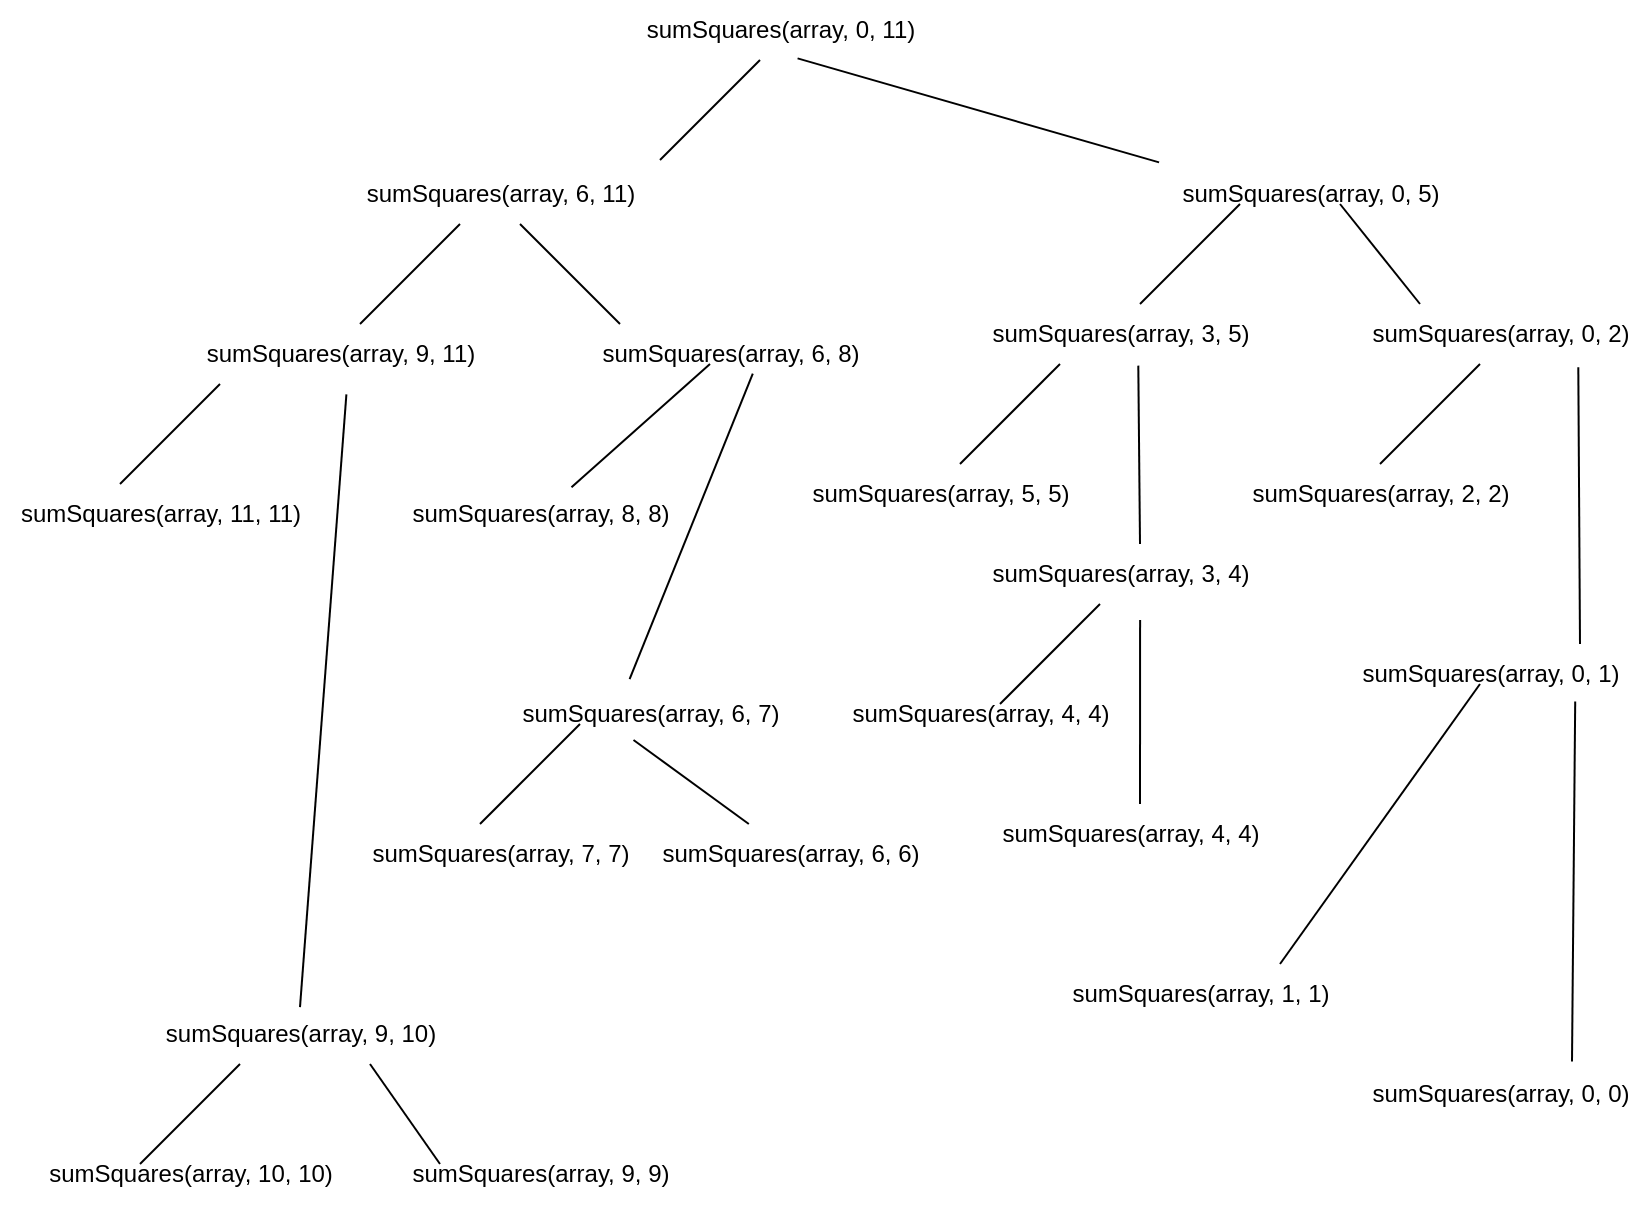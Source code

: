 <mxfile version="24.4.6" type="device">
  <diagram name="Page-1" id="_jZMYf1KCAnlHwIajxrD">
    <mxGraphModel dx="1290" dy="522" grid="1" gridSize="10" guides="1" tooltips="1" connect="1" arrows="1" fold="1" page="1" pageScale="1" pageWidth="850" pageHeight="1100" math="0" shadow="0">
      <root>
        <mxCell id="0" />
        <mxCell id="1" parent="0" />
        <mxCell id="G9r-yp_i01ec13uEI8TS-1" value="sumSquares(array, 0, 11)" style="text;html=1;align=center;verticalAlign=middle;resizable=0;points=[];autosize=1;strokeColor=none;fillColor=none;" vertex="1" parent="1">
          <mxGeometry x="310" y="68" width="160" height="30" as="geometry" />
        </mxCell>
        <mxCell id="G9r-yp_i01ec13uEI8TS-2" value="" style="endArrow=none;html=1;rounded=0;" edge="1" parent="1">
          <mxGeometry width="50" height="50" relative="1" as="geometry">
            <mxPoint x="330" y="148" as="sourcePoint" />
            <mxPoint x="380" y="98" as="targetPoint" />
          </mxGeometry>
        </mxCell>
        <mxCell id="G9r-yp_i01ec13uEI8TS-3" value="" style="endArrow=none;html=1;rounded=0;exitX=0.555;exitY=0.973;exitDx=0;exitDy=0;exitPerimeter=0;entryX=-0.003;entryY=-0.027;entryDx=0;entryDy=0;entryPerimeter=0;" edge="1" parent="1" source="G9r-yp_i01ec13uEI8TS-1" target="G9r-yp_i01ec13uEI8TS-5">
          <mxGeometry width="50" height="50" relative="1" as="geometry">
            <mxPoint x="390" y="160" as="sourcePoint" />
            <mxPoint x="440" y="150" as="targetPoint" />
          </mxGeometry>
        </mxCell>
        <mxCell id="G9r-yp_i01ec13uEI8TS-4" value="sumSquares(array, 6, 11)" style="text;html=1;align=center;verticalAlign=middle;resizable=0;points=[];autosize=1;strokeColor=none;fillColor=none;" vertex="1" parent="1">
          <mxGeometry x="170" y="150" width="160" height="30" as="geometry" />
        </mxCell>
        <mxCell id="G9r-yp_i01ec13uEI8TS-5" value="sumSquares(array, 0, 5)" style="text;html=1;align=center;verticalAlign=middle;resizable=0;points=[];autosize=1;strokeColor=none;fillColor=none;" vertex="1" parent="1">
          <mxGeometry x="580" y="150" width="150" height="30" as="geometry" />
        </mxCell>
        <mxCell id="G9r-yp_i01ec13uEI8TS-6" value="" style="endArrow=none;html=1;rounded=0;" edge="1" parent="1">
          <mxGeometry width="50" height="50" relative="1" as="geometry">
            <mxPoint x="180" y="230" as="sourcePoint" />
            <mxPoint x="230" y="180" as="targetPoint" />
          </mxGeometry>
        </mxCell>
        <mxCell id="G9r-yp_i01ec13uEI8TS-7" value="" style="endArrow=none;html=1;rounded=0;" edge="1" parent="1">
          <mxGeometry width="50" height="50" relative="1" as="geometry">
            <mxPoint x="310" y="230" as="sourcePoint" />
            <mxPoint x="260" y="180" as="targetPoint" />
          </mxGeometry>
        </mxCell>
        <mxCell id="G9r-yp_i01ec13uEI8TS-8" value="sumSquares(array, 9, 11)" style="text;html=1;align=center;verticalAlign=middle;resizable=0;points=[];autosize=1;strokeColor=none;fillColor=none;" vertex="1" parent="1">
          <mxGeometry x="90" y="230" width="160" height="30" as="geometry" />
        </mxCell>
        <mxCell id="G9r-yp_i01ec13uEI8TS-9" value="sumSquares(array, 6, 8)" style="text;html=1;align=center;verticalAlign=middle;resizable=0;points=[];autosize=1;strokeColor=none;fillColor=none;" vertex="1" parent="1">
          <mxGeometry x="290" y="230" width="150" height="30" as="geometry" />
        </mxCell>
        <mxCell id="G9r-yp_i01ec13uEI8TS-10" value="" style="endArrow=none;html=1;rounded=0;" edge="1" parent="1">
          <mxGeometry width="50" height="50" relative="1" as="geometry">
            <mxPoint x="60" y="310" as="sourcePoint" />
            <mxPoint x="110" y="260" as="targetPoint" />
          </mxGeometry>
        </mxCell>
        <mxCell id="G9r-yp_i01ec13uEI8TS-11" value="sumSquares(array, 11, 11)" style="text;html=1;align=center;verticalAlign=middle;resizable=0;points=[];autosize=1;strokeColor=none;fillColor=none;" vertex="1" parent="1">
          <mxGeometry y="310" width="160" height="30" as="geometry" />
        </mxCell>
        <mxCell id="G9r-yp_i01ec13uEI8TS-12" value="" style="endArrow=none;html=1;rounded=0;entryX=0.52;entryY=1.173;entryDx=0;entryDy=0;entryPerimeter=0;exitX=0.5;exitY=0.053;exitDx=0;exitDy=0;exitPerimeter=0;" edge="1" parent="1" source="G9r-yp_i01ec13uEI8TS-13" target="G9r-yp_i01ec13uEI8TS-8">
          <mxGeometry width="50" height="50" relative="1" as="geometry">
            <mxPoint x="210" y="300" as="sourcePoint" />
            <mxPoint x="450" y="250" as="targetPoint" />
          </mxGeometry>
        </mxCell>
        <mxCell id="G9r-yp_i01ec13uEI8TS-13" value="sumSquares(array, 9, 10)" style="text;html=1;align=center;verticalAlign=middle;resizable=0;points=[];autosize=1;strokeColor=none;fillColor=none;" vertex="1" parent="1">
          <mxGeometry x="70" y="570" width="160" height="30" as="geometry" />
        </mxCell>
        <mxCell id="G9r-yp_i01ec13uEI8TS-14" value="" style="endArrow=none;html=1;rounded=0;" edge="1" parent="1">
          <mxGeometry width="50" height="50" relative="1" as="geometry">
            <mxPoint x="70" y="650" as="sourcePoint" />
            <mxPoint x="120" y="600" as="targetPoint" />
          </mxGeometry>
        </mxCell>
        <mxCell id="G9r-yp_i01ec13uEI8TS-16" value="" style="endArrow=none;html=1;rounded=0;" edge="1" parent="1">
          <mxGeometry width="50" height="50" relative="1" as="geometry">
            <mxPoint x="220" y="650" as="sourcePoint" />
            <mxPoint x="185" y="600" as="targetPoint" />
          </mxGeometry>
        </mxCell>
        <mxCell id="G9r-yp_i01ec13uEI8TS-17" value="sumSquares(array, 10, 10)" style="text;html=1;align=center;verticalAlign=middle;resizable=0;points=[];autosize=1;strokeColor=none;fillColor=none;" vertex="1" parent="1">
          <mxGeometry x="10" y="640" width="170" height="30" as="geometry" />
        </mxCell>
        <mxCell id="G9r-yp_i01ec13uEI8TS-18" value="sumSquares(array, 9, 9)" style="text;html=1;align=center;verticalAlign=middle;resizable=0;points=[];autosize=1;strokeColor=none;fillColor=none;" vertex="1" parent="1">
          <mxGeometry x="195" y="640" width="150" height="30" as="geometry" />
        </mxCell>
        <mxCell id="G9r-yp_i01ec13uEI8TS-19" value="" style="endArrow=none;html=1;rounded=0;exitX=0.605;exitY=0.053;exitDx=0;exitDy=0;exitPerimeter=0;" edge="1" parent="1" source="G9r-yp_i01ec13uEI8TS-21">
          <mxGeometry width="50" height="50" relative="1" as="geometry">
            <mxPoint x="340" y="310" as="sourcePoint" />
            <mxPoint x="355" y="250" as="targetPoint" />
          </mxGeometry>
        </mxCell>
        <mxCell id="G9r-yp_i01ec13uEI8TS-20" value="" style="endArrow=none;html=1;rounded=0;entryX=0.576;entryY=0.827;entryDx=0;entryDy=0;entryPerimeter=0;exitX=0.432;exitY=-0.08;exitDx=0;exitDy=0;exitPerimeter=0;" edge="1" parent="1" source="G9r-yp_i01ec13uEI8TS-22" target="G9r-yp_i01ec13uEI8TS-9">
          <mxGeometry width="50" height="50" relative="1" as="geometry">
            <mxPoint x="430" y="310" as="sourcePoint" />
            <mxPoint x="450" y="250" as="targetPoint" />
          </mxGeometry>
        </mxCell>
        <mxCell id="G9r-yp_i01ec13uEI8TS-21" value="sumSquares(array, 8, 8)" style="text;html=1;align=center;verticalAlign=middle;resizable=0;points=[];autosize=1;strokeColor=none;fillColor=none;" vertex="1" parent="1">
          <mxGeometry x="195" y="310" width="150" height="30" as="geometry" />
        </mxCell>
        <mxCell id="G9r-yp_i01ec13uEI8TS-22" value="sumSquares(array, 6, 7)" style="text;html=1;align=center;verticalAlign=middle;resizable=0;points=[];autosize=1;strokeColor=none;fillColor=none;" vertex="1" parent="1">
          <mxGeometry x="250" y="410" width="150" height="30" as="geometry" />
        </mxCell>
        <mxCell id="G9r-yp_i01ec13uEI8TS-23" value="" style="endArrow=none;html=1;rounded=0;" edge="1" parent="1">
          <mxGeometry width="50" height="50" relative="1" as="geometry">
            <mxPoint x="240" y="480" as="sourcePoint" />
            <mxPoint x="290" y="430" as="targetPoint" />
          </mxGeometry>
        </mxCell>
        <mxCell id="G9r-yp_i01ec13uEI8TS-25" value="sumSquares(array, 7, 7)" style="text;html=1;align=center;verticalAlign=middle;resizable=0;points=[];autosize=1;strokeColor=none;fillColor=none;" vertex="1" parent="1">
          <mxGeometry x="175" y="480" width="150" height="30" as="geometry" />
        </mxCell>
        <mxCell id="G9r-yp_i01ec13uEI8TS-27" value="" style="endArrow=none;html=1;rounded=0;exitX=0.445;exitY=0.933;exitDx=0;exitDy=0;exitPerimeter=0;" edge="1" parent="1" source="G9r-yp_i01ec13uEI8TS-22" target="G9r-yp_i01ec13uEI8TS-26">
          <mxGeometry width="50" height="50" relative="1" as="geometry">
            <mxPoint x="470" y="390" as="sourcePoint" />
            <mxPoint x="420" y="340" as="targetPoint" />
          </mxGeometry>
        </mxCell>
        <mxCell id="G9r-yp_i01ec13uEI8TS-26" value="sumSquares(array, 6, 6)" style="text;html=1;align=center;verticalAlign=middle;resizable=0;points=[];autosize=1;strokeColor=none;fillColor=none;" vertex="1" parent="1">
          <mxGeometry x="320" y="480" width="150" height="30" as="geometry" />
        </mxCell>
        <mxCell id="G9r-yp_i01ec13uEI8TS-28" value="" style="endArrow=none;html=1;rounded=0;" edge="1" parent="1">
          <mxGeometry width="50" height="50" relative="1" as="geometry">
            <mxPoint x="570" y="220" as="sourcePoint" />
            <mxPoint x="620" y="170" as="targetPoint" />
          </mxGeometry>
        </mxCell>
        <mxCell id="G9r-yp_i01ec13uEI8TS-29" value="" style="endArrow=none;html=1;rounded=0;" edge="1" parent="1">
          <mxGeometry width="50" height="50" relative="1" as="geometry">
            <mxPoint x="710" y="220" as="sourcePoint" />
            <mxPoint x="670" y="170" as="targetPoint" />
          </mxGeometry>
        </mxCell>
        <mxCell id="G9r-yp_i01ec13uEI8TS-30" value="sumSquares(array, 3, 5)" style="text;html=1;align=center;verticalAlign=middle;resizable=0;points=[];autosize=1;strokeColor=none;fillColor=none;" vertex="1" parent="1">
          <mxGeometry x="485" y="220" width="150" height="30" as="geometry" />
        </mxCell>
        <mxCell id="G9r-yp_i01ec13uEI8TS-31" value="sumSquares(array, 0, 2)" style="text;html=1;align=center;verticalAlign=middle;resizable=0;points=[];autosize=1;strokeColor=none;fillColor=none;" vertex="1" parent="1">
          <mxGeometry x="675" y="220" width="150" height="30" as="geometry" />
        </mxCell>
        <mxCell id="G9r-yp_i01ec13uEI8TS-32" value="" style="endArrow=none;html=1;rounded=0;" edge="1" parent="1">
          <mxGeometry width="50" height="50" relative="1" as="geometry">
            <mxPoint x="480" y="300" as="sourcePoint" />
            <mxPoint x="530" y="250" as="targetPoint" />
          </mxGeometry>
        </mxCell>
        <mxCell id="G9r-yp_i01ec13uEI8TS-33" value="sumSquares(array, 5, 5)" style="text;html=1;align=center;verticalAlign=middle;resizable=0;points=[];autosize=1;strokeColor=none;fillColor=none;" vertex="1" parent="1">
          <mxGeometry x="395" y="300" width="150" height="30" as="geometry" />
        </mxCell>
        <mxCell id="G9r-yp_i01ec13uEI8TS-35" value="" style="endArrow=none;html=1;rounded=0;entryX=0.561;entryY=1.027;entryDx=0;entryDy=0;entryPerimeter=0;" edge="1" parent="1" target="G9r-yp_i01ec13uEI8TS-30">
          <mxGeometry width="50" height="50" relative="1" as="geometry">
            <mxPoint x="570" y="340" as="sourcePoint" />
            <mxPoint x="595" y="280" as="targetPoint" />
          </mxGeometry>
        </mxCell>
        <mxCell id="G9r-yp_i01ec13uEI8TS-36" value="sumSquares(array, 3, 4)" style="text;html=1;align=center;verticalAlign=middle;resizable=0;points=[];autosize=1;strokeColor=none;fillColor=none;" vertex="1" parent="1">
          <mxGeometry x="485" y="340" width="150" height="30" as="geometry" />
        </mxCell>
        <mxCell id="G9r-yp_i01ec13uEI8TS-37" value="" style="endArrow=none;html=1;rounded=0;" edge="1" parent="1">
          <mxGeometry width="50" height="50" relative="1" as="geometry">
            <mxPoint x="500" y="420" as="sourcePoint" />
            <mxPoint x="550" y="370" as="targetPoint" />
          </mxGeometry>
        </mxCell>
        <mxCell id="G9r-yp_i01ec13uEI8TS-38" value="sumSquares(array, 4, 4)" style="text;html=1;align=center;verticalAlign=middle;resizable=0;points=[];autosize=1;strokeColor=none;fillColor=none;" vertex="1" parent="1">
          <mxGeometry x="415" y="410" width="150" height="30" as="geometry" />
        </mxCell>
        <mxCell id="G9r-yp_i01ec13uEI8TS-39" value="" style="endArrow=none;html=1;rounded=0;entryX=0.567;entryY=1.267;entryDx=0;entryDy=0;entryPerimeter=0;" edge="1" parent="1" target="G9r-yp_i01ec13uEI8TS-36">
          <mxGeometry width="50" height="50" relative="1" as="geometry">
            <mxPoint x="570" y="470" as="sourcePoint" />
            <mxPoint x="620" y="400" as="targetPoint" />
          </mxGeometry>
        </mxCell>
        <mxCell id="G9r-yp_i01ec13uEI8TS-40" value="sumSquares(array, 4, 4)" style="text;html=1;align=center;verticalAlign=middle;resizable=0;points=[];autosize=1;strokeColor=none;fillColor=none;" vertex="1" parent="1">
          <mxGeometry x="490" y="470" width="150" height="30" as="geometry" />
        </mxCell>
        <mxCell id="G9r-yp_i01ec13uEI8TS-41" value="" style="endArrow=none;html=1;rounded=0;" edge="1" parent="1">
          <mxGeometry width="50" height="50" relative="1" as="geometry">
            <mxPoint x="690" y="300" as="sourcePoint" />
            <mxPoint x="740" y="250" as="targetPoint" />
          </mxGeometry>
        </mxCell>
        <mxCell id="G9r-yp_i01ec13uEI8TS-42" value="sumSquares(array, 2, 2)" style="text;html=1;align=center;verticalAlign=middle;resizable=0;points=[];autosize=1;strokeColor=none;fillColor=none;" vertex="1" parent="1">
          <mxGeometry x="615" y="300" width="150" height="30" as="geometry" />
        </mxCell>
        <mxCell id="G9r-yp_i01ec13uEI8TS-43" value="" style="endArrow=none;html=1;rounded=0;entryX=0.761;entryY=1.053;entryDx=0;entryDy=0;entryPerimeter=0;" edge="1" parent="1" target="G9r-yp_i01ec13uEI8TS-31">
          <mxGeometry width="50" height="50" relative="1" as="geometry">
            <mxPoint x="790" y="390" as="sourcePoint" />
            <mxPoint x="800" y="340" as="targetPoint" />
          </mxGeometry>
        </mxCell>
        <mxCell id="G9r-yp_i01ec13uEI8TS-44" value="sumSquares(array, 0, 1)" style="text;html=1;align=center;verticalAlign=middle;resizable=0;points=[];autosize=1;strokeColor=none;fillColor=none;" vertex="1" parent="1">
          <mxGeometry x="670" y="390" width="150" height="30" as="geometry" />
        </mxCell>
        <mxCell id="G9r-yp_i01ec13uEI8TS-45" value="" style="endArrow=none;html=1;rounded=0;" edge="1" parent="1">
          <mxGeometry width="50" height="50" relative="1" as="geometry">
            <mxPoint x="640" y="550" as="sourcePoint" />
            <mxPoint x="740" y="410" as="targetPoint" />
          </mxGeometry>
        </mxCell>
        <mxCell id="G9r-yp_i01ec13uEI8TS-46" value="sumSquares(array, 1, 1)" style="text;html=1;align=center;verticalAlign=middle;resizable=0;points=[];autosize=1;strokeColor=none;fillColor=none;" vertex="1" parent="1">
          <mxGeometry x="525" y="550" width="150" height="30" as="geometry" />
        </mxCell>
        <mxCell id="G9r-yp_i01ec13uEI8TS-47" value="" style="endArrow=none;html=1;rounded=0;entryX=0.784;entryY=0.96;entryDx=0;entryDy=0;entryPerimeter=0;exitX=0.74;exitY=-0.04;exitDx=0;exitDy=0;exitPerimeter=0;" edge="1" parent="1" source="G9r-yp_i01ec13uEI8TS-48" target="G9r-yp_i01ec13uEI8TS-44">
          <mxGeometry width="50" height="50" relative="1" as="geometry">
            <mxPoint x="788" y="570" as="sourcePoint" />
            <mxPoint x="790" y="510" as="targetPoint" />
          </mxGeometry>
        </mxCell>
        <mxCell id="G9r-yp_i01ec13uEI8TS-48" value="sumSquares(array, 0, 0)" style="text;html=1;align=center;verticalAlign=middle;resizable=0;points=[];autosize=1;strokeColor=none;fillColor=none;" vertex="1" parent="1">
          <mxGeometry x="675" y="600" width="150" height="30" as="geometry" />
        </mxCell>
      </root>
    </mxGraphModel>
  </diagram>
</mxfile>
